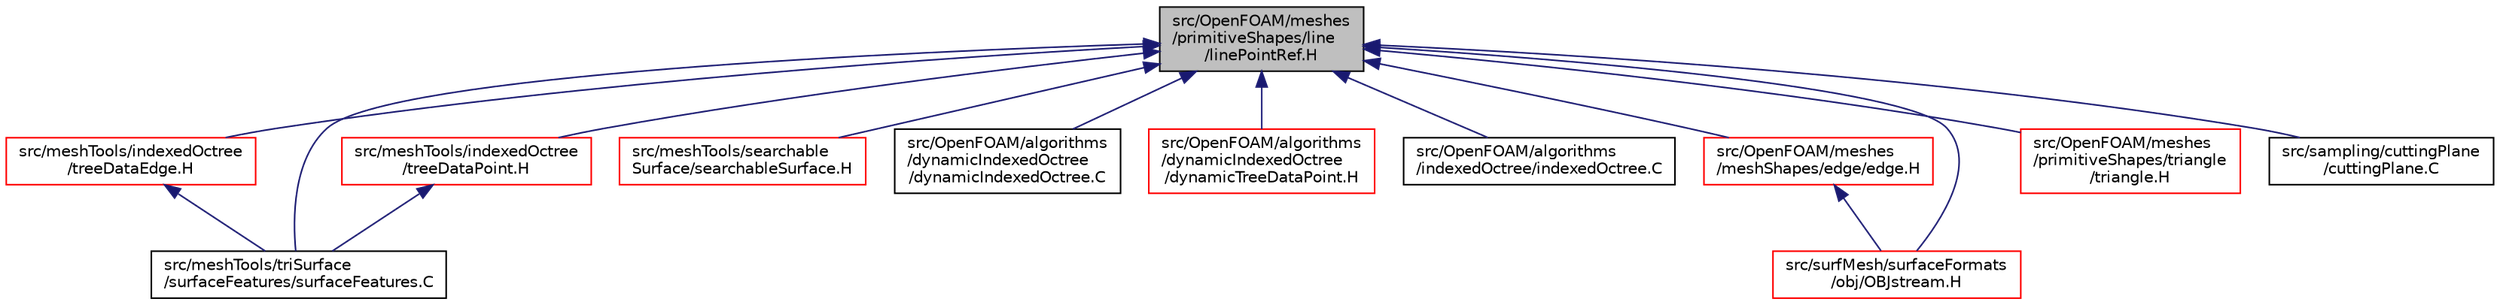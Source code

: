 digraph "src/OpenFOAM/meshes/primitiveShapes/line/linePointRef.H"
{
  bgcolor="transparent";
  edge [fontname="Helvetica",fontsize="10",labelfontname="Helvetica",labelfontsize="10"];
  node [fontname="Helvetica",fontsize="10",shape=record];
  Node1 [label="src/OpenFOAM/meshes\l/primitiveShapes/line\l/linePointRef.H",height=0.2,width=0.4,color="black", fillcolor="grey75", style="filled", fontcolor="black"];
  Node1 -> Node2 [dir="back",color="midnightblue",fontsize="10",style="solid",fontname="Helvetica"];
  Node2 [label="src/meshTools/indexedOctree\l/treeDataEdge.H",height=0.2,width=0.4,color="red",URL="$a07566.html"];
  Node2 -> Node3 [dir="back",color="midnightblue",fontsize="10",style="solid",fontname="Helvetica"];
  Node3 [label="src/meshTools/triSurface\l/surfaceFeatures/surfaceFeatures.C",height=0.2,width=0.4,color="black",URL="$a07789.html"];
  Node1 -> Node4 [dir="back",color="midnightblue",fontsize="10",style="solid",fontname="Helvetica"];
  Node4 [label="src/meshTools/indexedOctree\l/treeDataPoint.H",height=0.2,width=0.4,color="red",URL="$a07570.html"];
  Node4 -> Node3 [dir="back",color="midnightblue",fontsize="10",style="solid",fontname="Helvetica"];
  Node1 -> Node5 [dir="back",color="midnightblue",fontsize="10",style="solid",fontname="Helvetica"];
  Node5 [label="src/meshTools/searchable\lSurface/searchableSurface.H",height=0.2,width=0.4,color="red",URL="$a07656.html"];
  Node1 -> Node3 [dir="back",color="midnightblue",fontsize="10",style="solid",fontname="Helvetica"];
  Node1 -> Node6 [dir="back",color="midnightblue",fontsize="10",style="solid",fontname="Helvetica"];
  Node6 [label="src/OpenFOAM/algorithms\l/dynamicIndexedOctree\l/dynamicIndexedOctree.C",height=0.2,width=0.4,color="black",URL="$a07840.html"];
  Node1 -> Node7 [dir="back",color="midnightblue",fontsize="10",style="solid",fontname="Helvetica"];
  Node7 [label="src/OpenFOAM/algorithms\l/dynamicIndexedOctree\l/dynamicTreeDataPoint.H",height=0.2,width=0.4,color="red",URL="$a07844.html"];
  Node1 -> Node8 [dir="back",color="midnightblue",fontsize="10",style="solid",fontname="Helvetica"];
  Node8 [label="src/OpenFOAM/algorithms\l/indexedOctree/indexedOctree.C",height=0.2,width=0.4,color="black",URL="$a07845.html"];
  Node1 -> Node9 [dir="back",color="midnightblue",fontsize="10",style="solid",fontname="Helvetica"];
  Node9 [label="src/OpenFOAM/meshes\l/meshShapes/edge/edge.H",height=0.2,width=0.4,color="red",URL="$a08838.html"];
  Node9 -> Node10 [dir="back",color="midnightblue",fontsize="10",style="solid",fontname="Helvetica"];
  Node10 [label="src/surfMesh/surfaceFormats\l/obj/OBJstream.H",height=0.2,width=0.4,color="red",URL="$a09985.html"];
  Node1 -> Node11 [dir="back",color="midnightblue",fontsize="10",style="solid",fontname="Helvetica"];
  Node11 [label="src/OpenFOAM/meshes\l/primitiveShapes/triangle\l/triangle.H",height=0.2,width=0.4,color="red",URL="$a09109.html"];
  Node1 -> Node12 [dir="back",color="midnightblue",fontsize="10",style="solid",fontname="Helvetica"];
  Node12 [label="src/sampling/cuttingPlane\l/cuttingPlane.C",height=0.2,width=0.4,color="black",URL="$a09788.html"];
  Node1 -> Node10 [dir="back",color="midnightblue",fontsize="10",style="solid",fontname="Helvetica"];
}
